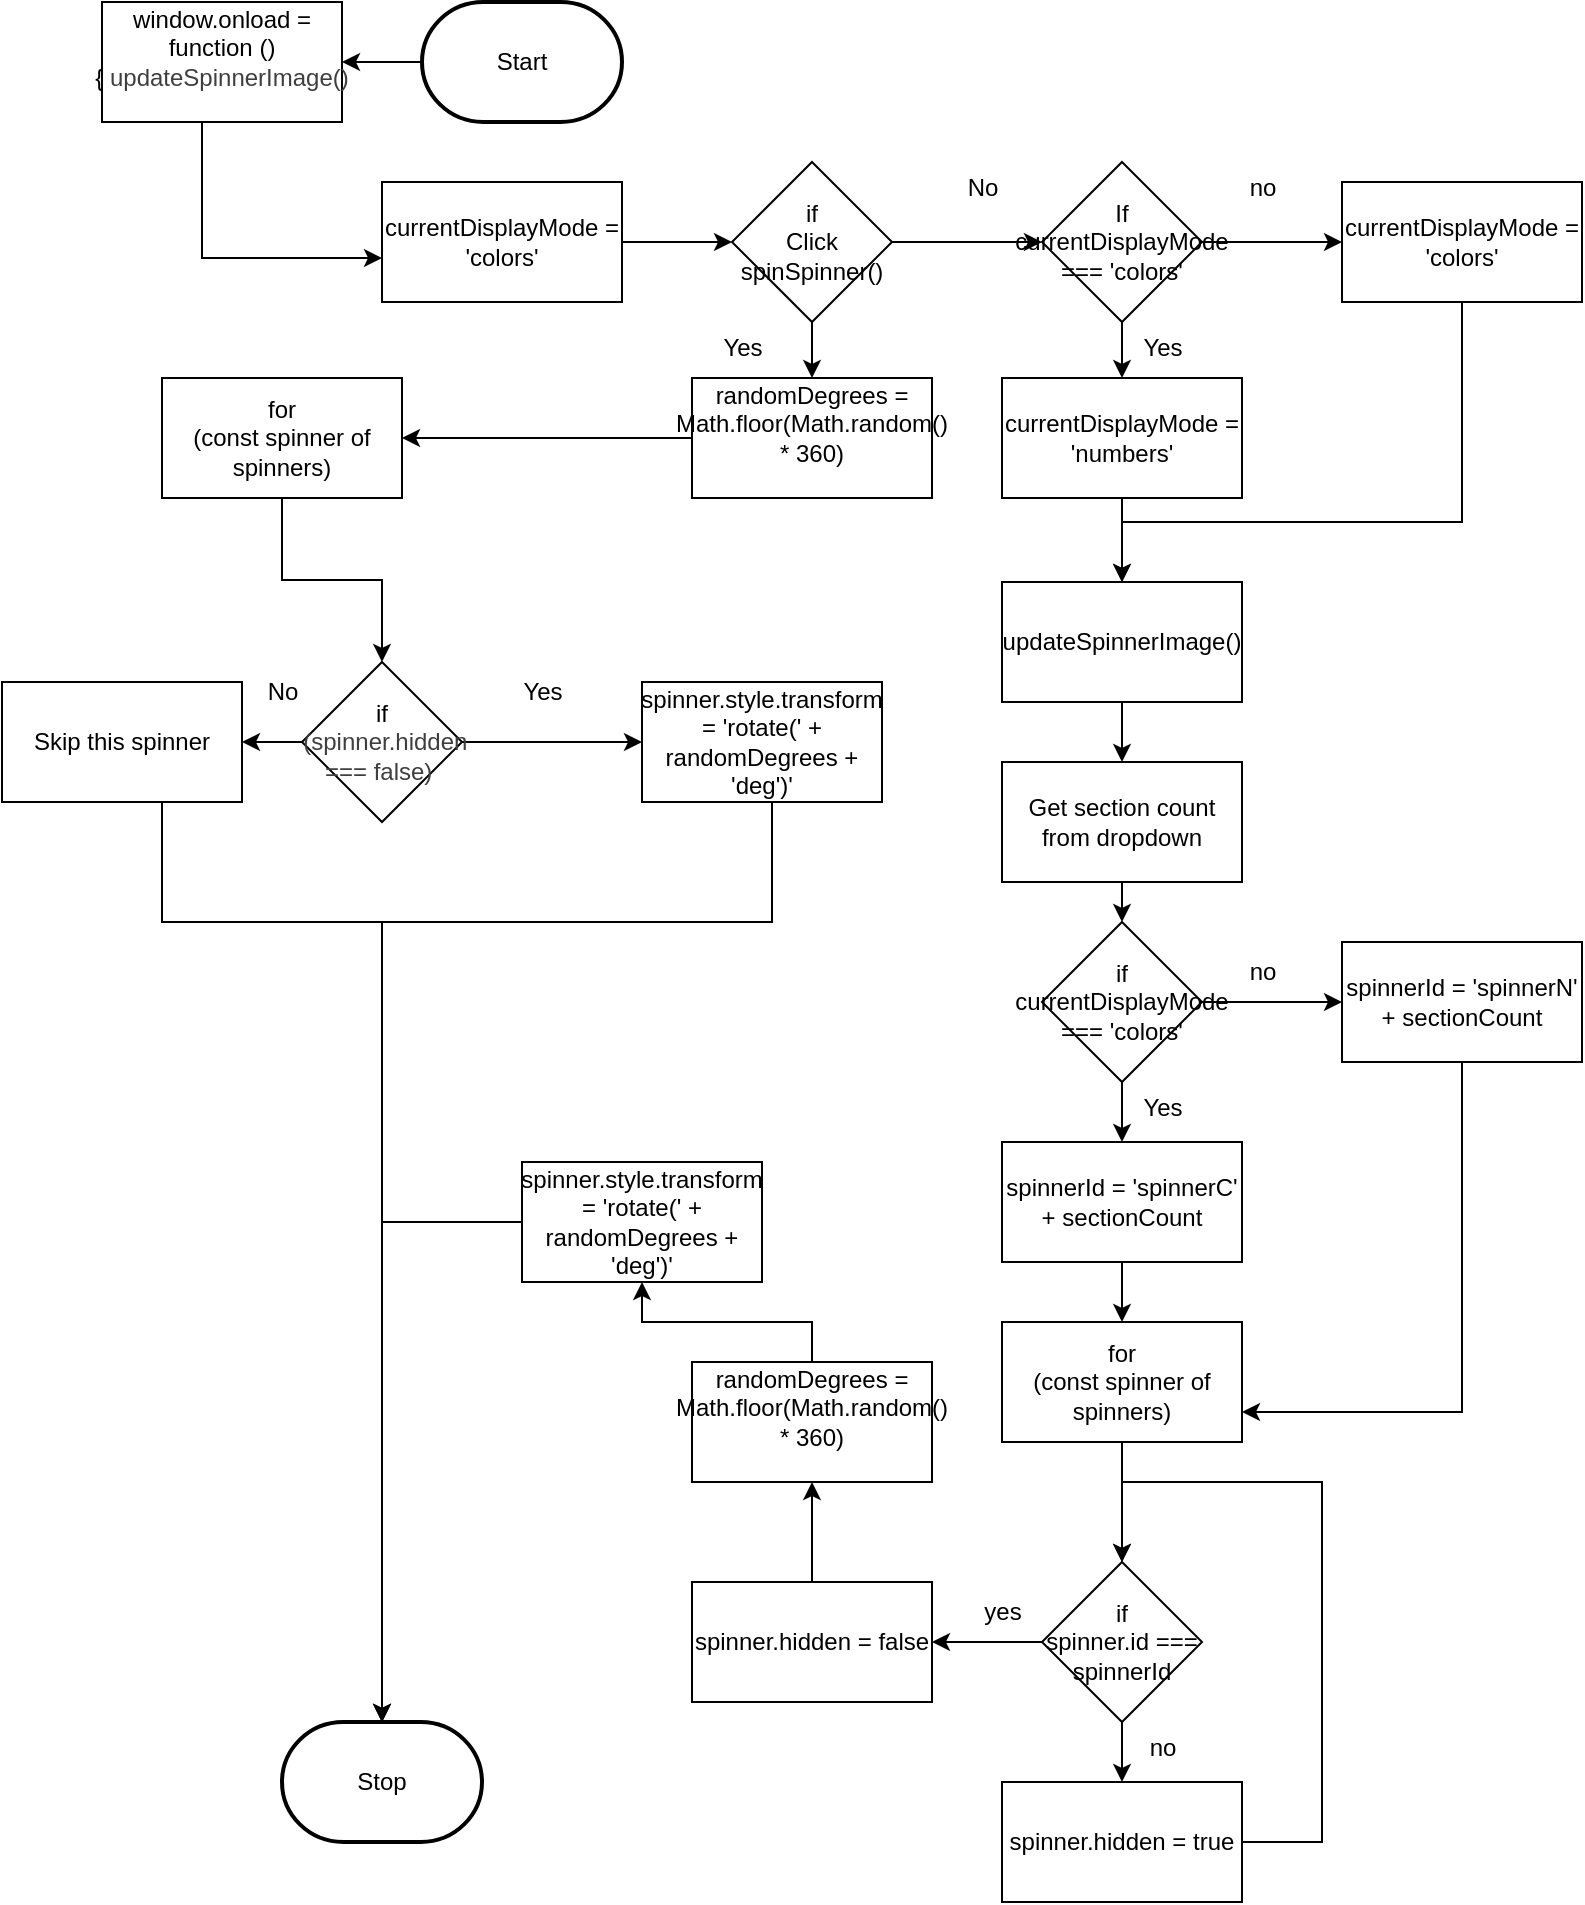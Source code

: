 <mxfile>
    <diagram id="HIP3nbAZw_EuaXWnEj3U" name="Page-1">
        <mxGraphModel dx="631" dy="648" grid="1" gridSize="10" guides="1" tooltips="1" connect="1" arrows="1" fold="1" page="1" pageScale="1" pageWidth="850" pageHeight="1100" math="0" shadow="0">
            <root>
                <mxCell id="0"/>
                <mxCell id="1" parent="0"/>
                <mxCell id="46" value="" style="edgeStyle=orthogonalEdgeStyle;html=1;" parent="1" source="2" target="45" edge="1">
                    <mxGeometry relative="1" as="geometry"/>
                </mxCell>
                <mxCell id="2" value="Start" style="strokeWidth=2;html=1;shape=mxgraph.flowchart.terminator;whiteSpace=wrap;" parent="1" vertex="1">
                    <mxGeometry x="230" y="50" width="100" height="60" as="geometry"/>
                </mxCell>
                <mxCell id="3" value="Stop" style="strokeWidth=2;html=1;shape=mxgraph.flowchart.terminator;whiteSpace=wrap;" parent="1" vertex="1">
                    <mxGeometry x="160" y="910" width="100" height="60" as="geometry"/>
                </mxCell>
                <mxCell id="9" value="" style="edgeStyle=orthogonalEdgeStyle;html=1;" parent="1" source="4" target="8" edge="1">
                    <mxGeometry relative="1" as="geometry"/>
                </mxCell>
                <mxCell id="4" value="&lt;div&gt;&lt;font color=&quot;#000000&quot;&gt;&lt;span style=&quot;font-size: 12px;&quot;&gt;currentDisplayMode = &#39;colors&#39;&lt;/span&gt;&lt;/font&gt;&lt;/div&gt;" style="whiteSpace=wrap;html=1;" parent="1" vertex="1">
                    <mxGeometry x="210" y="140" width="120" height="60" as="geometry"/>
                </mxCell>
                <mxCell id="11" value="" style="edgeStyle=orthogonalEdgeStyle;html=1;" parent="1" source="8" target="10" edge="1">
                    <mxGeometry relative="1" as="geometry"/>
                </mxCell>
                <mxCell id="13" value="" style="edgeStyle=orthogonalEdgeStyle;html=1;" parent="1" source="8" target="12" edge="1">
                    <mxGeometry relative="1" as="geometry"/>
                </mxCell>
                <mxCell id="8" value="if&lt;div&gt;Click spinSpinner()&lt;/div&gt;" style="rhombus;whiteSpace=wrap;html=1;" parent="1" vertex="1">
                    <mxGeometry x="385" y="130" width="80" height="80" as="geometry"/>
                </mxCell>
                <mxCell id="27" value="" style="edgeStyle=orthogonalEdgeStyle;html=1;" parent="1" source="10" target="26" edge="1">
                    <mxGeometry relative="1" as="geometry"/>
                </mxCell>
                <mxCell id="29" value="" style="edgeStyle=orthogonalEdgeStyle;html=1;" parent="1" source="10" target="28" edge="1">
                    <mxGeometry relative="1" as="geometry"/>
                </mxCell>
                <mxCell id="10" value="If&lt;div&gt;&lt;span style=&quot;font-size: 12px;&quot;&gt;currentDisplayMode === &#39;colors&#39;&lt;/span&gt;&lt;/div&gt;" style="rhombus;whiteSpace=wrap;html=1;" parent="1" vertex="1">
                    <mxGeometry x="540" y="130" width="80" height="80" as="geometry"/>
                </mxCell>
                <mxCell id="17" value="" style="edgeStyle=orthogonalEdgeStyle;html=1;" parent="1" source="12" target="16" edge="1">
                    <mxGeometry relative="1" as="geometry"/>
                </mxCell>
                <mxCell id="12" value="&lt;div&gt;&lt;font color=&quot;#000000&quot;&gt;&lt;span style=&quot;font-size: 12px;&quot;&gt;randomDegrees = Math.floor(Math.random() * 360)&lt;/span&gt;&lt;/font&gt;&lt;/div&gt;&lt;div&gt;&lt;br&gt;&lt;/div&gt;" style="whiteSpace=wrap;html=1;" parent="1" vertex="1">
                    <mxGeometry x="365" y="238" width="120" height="60" as="geometry"/>
                </mxCell>
                <mxCell id="14" value="Yes" style="text;html=1;align=center;verticalAlign=middle;resizable=0;points=[];autosize=1;strokeColor=none;fillColor=none;" parent="1" vertex="1">
                    <mxGeometry x="370" y="208" width="40" height="30" as="geometry"/>
                </mxCell>
                <mxCell id="15" value="No" style="text;html=1;align=center;verticalAlign=middle;resizable=0;points=[];autosize=1;strokeColor=none;fillColor=none;" parent="1" vertex="1">
                    <mxGeometry x="490" y="128" width="40" height="30" as="geometry"/>
                </mxCell>
                <mxCell id="21" value="" style="edgeStyle=orthogonalEdgeStyle;html=1;rounded=0;curved=0;" parent="1" source="16" target="19" edge="1">
                    <mxGeometry relative="1" as="geometry"/>
                </mxCell>
                <mxCell id="16" value="&lt;div&gt;&lt;font color=&quot;#000000&quot;&gt;&lt;span style=&quot;font-size: 12px;&quot;&gt;for&lt;/span&gt;&lt;/font&gt;&lt;/div&gt;&lt;div&gt;&lt;font color=&quot;#000000&quot;&gt;&lt;span style=&quot;font-size: 12px;&quot;&gt;(const spinner of spinners)&lt;/span&gt;&lt;/font&gt;&lt;/div&gt;" style="whiteSpace=wrap;html=1;" parent="1" vertex="1">
                    <mxGeometry x="100" y="238" width="120" height="60" as="geometry"/>
                </mxCell>
                <mxCell id="22" value="" style="edgeStyle=orthogonalEdgeStyle;html=1;" parent="1" source="19" target="20" edge="1">
                    <mxGeometry relative="1" as="geometry"/>
                </mxCell>
                <mxCell id="24" value="" style="edgeStyle=orthogonalEdgeStyle;html=1;" parent="1" source="19" target="23" edge="1">
                    <mxGeometry relative="1" as="geometry"/>
                </mxCell>
                <mxCell id="19" value="if&lt;div&gt;&lt;span style=&quot;color: rgb(63, 63, 63); background-color: transparent;&quot;&gt;&amp;nbsp;(spinner.hidden === false)&amp;nbsp;&lt;/span&gt;&lt;/div&gt;" style="rhombus;whiteSpace=wrap;html=1;" parent="1" vertex="1">
                    <mxGeometry x="170" y="380" width="80" height="80" as="geometry"/>
                </mxCell>
                <mxCell id="20" value="&lt;div&gt;&lt;font color=&quot;#000000&quot;&gt;&lt;span style=&quot;font-size: 12px;&quot;&gt;spinner.style.transform = &#39;rotate(&#39; + randomDegrees + &#39;deg&#39;)&#39;&lt;/span&gt;&lt;/font&gt;&lt;/div&gt;" style="whiteSpace=wrap;html=1;" parent="1" vertex="1">
                    <mxGeometry x="340" y="390" width="120" height="60" as="geometry"/>
                </mxCell>
                <mxCell id="61" style="edgeStyle=orthogonalEdgeStyle;html=1;rounded=0;curved=0;" parent="1" source="23" target="3" edge="1">
                    <mxGeometry relative="1" as="geometry">
                        <Array as="points">
                            <mxPoint x="100" y="510"/>
                            <mxPoint x="210" y="510"/>
                        </Array>
                    </mxGeometry>
                </mxCell>
                <mxCell id="23" value="Skip this spinner" style="whiteSpace=wrap;html=1;" parent="1" vertex="1">
                    <mxGeometry x="20" y="390" width="120" height="60" as="geometry"/>
                </mxCell>
                <mxCell id="25" value="No" style="text;html=1;align=center;verticalAlign=middle;resizable=0;points=[];autosize=1;strokeColor=none;fillColor=none;" parent="1" vertex="1">
                    <mxGeometry x="140" y="380" width="40" height="30" as="geometry"/>
                </mxCell>
                <mxCell id="32" value="" style="edgeStyle=orthogonalEdgeStyle;html=1;" parent="1" source="26" target="31" edge="1">
                    <mxGeometry relative="1" as="geometry"/>
                </mxCell>
                <mxCell id="26" value="&lt;div&gt;&lt;font color=&quot;#000000&quot;&gt;&lt;span style=&quot;font-size: 12px;&quot;&gt;currentDisplayMode = &#39;numbers&#39;&lt;/span&gt;&lt;/font&gt;&lt;/div&gt;" style="whiteSpace=wrap;html=1;" parent="1" vertex="1">
                    <mxGeometry x="520" y="238" width="120" height="60" as="geometry"/>
                </mxCell>
                <mxCell id="33" style="edgeStyle=orthogonalEdgeStyle;html=1;entryX=0.5;entryY=0;entryDx=0;entryDy=0;rounded=0;curved=0;" parent="1" source="28" target="31" edge="1">
                    <mxGeometry relative="1" as="geometry">
                        <Array as="points">
                            <mxPoint x="750" y="310"/>
                            <mxPoint x="580" y="310"/>
                        </Array>
                    </mxGeometry>
                </mxCell>
                <mxCell id="28" value="&lt;div&gt;&lt;font color=&quot;#000000&quot;&gt;&lt;span style=&quot;font-size: 12px;&quot;&gt;currentDisplayMode = &#39;colors&#39;&lt;/span&gt;&lt;/font&gt;&lt;/div&gt;" style="whiteSpace=wrap;html=1;" parent="1" vertex="1">
                    <mxGeometry x="690" y="140" width="120" height="60" as="geometry"/>
                </mxCell>
                <mxCell id="30" value="no" style="text;html=1;align=center;verticalAlign=middle;resizable=0;points=[];autosize=1;strokeColor=none;fillColor=none;" parent="1" vertex="1">
                    <mxGeometry x="630" y="128" width="40" height="30" as="geometry"/>
                </mxCell>
                <mxCell id="36" value="" style="edgeStyle=orthogonalEdgeStyle;html=1;" parent="1" source="31" target="35" edge="1">
                    <mxGeometry relative="1" as="geometry"/>
                </mxCell>
                <mxCell id="31" value="&lt;div&gt;&lt;font color=&quot;#000000&quot;&gt;&lt;span style=&quot;font-size: 12px;&quot;&gt;updateSpinnerImage()&lt;/span&gt;&lt;/font&gt;&lt;/div&gt;" style="whiteSpace=wrap;html=1;" parent="1" vertex="1">
                    <mxGeometry x="520" y="340" width="120" height="60" as="geometry"/>
                </mxCell>
                <mxCell id="34" value="Yes" style="text;html=1;align=center;verticalAlign=middle;resizable=0;points=[];autosize=1;strokeColor=none;fillColor=none;" parent="1" vertex="1">
                    <mxGeometry x="580" y="208" width="40" height="30" as="geometry"/>
                </mxCell>
                <mxCell id="38" value="" style="edgeStyle=orthogonalEdgeStyle;html=1;" parent="1" source="35" target="37" edge="1">
                    <mxGeometry relative="1" as="geometry"/>
                </mxCell>
                <mxCell id="35" value="Get section count from dropdown" style="whiteSpace=wrap;html=1;" parent="1" vertex="1">
                    <mxGeometry x="520" y="430" width="120" height="60" as="geometry"/>
                </mxCell>
                <mxCell id="40" value="" style="edgeStyle=orthogonalEdgeStyle;html=1;" parent="1" source="37" target="39" edge="1">
                    <mxGeometry relative="1" as="geometry"/>
                </mxCell>
                <mxCell id="42" value="" style="edgeStyle=orthogonalEdgeStyle;html=1;" parent="1" source="37" target="41" edge="1">
                    <mxGeometry relative="1" as="geometry"/>
                </mxCell>
                <mxCell id="37" value="if&lt;div&gt;&lt;span style=&quot;font-size: 12px;&quot;&gt;currentDisplayMode === &#39;colors&#39;&lt;/span&gt;&lt;/div&gt;" style="rhombus;whiteSpace=wrap;html=1;" parent="1" vertex="1">
                    <mxGeometry x="540" y="510" width="80" height="80" as="geometry"/>
                </mxCell>
                <mxCell id="68" value="" style="edgeStyle=orthogonalEdgeStyle;html=1;entryX=0.5;entryY=0;entryDx=0;entryDy=0;" parent="1" source="39" target="82" edge="1">
                    <mxGeometry relative="1" as="geometry">
                        <mxPoint x="580" y="700" as="targetPoint"/>
                    </mxGeometry>
                </mxCell>
                <mxCell id="39" value="&lt;font color=&quot;#000000&quot;&gt;&lt;span style=&quot;font-size: 12px;&quot;&gt;spinnerId = &#39;spinnerC&#39; + sectionCount&lt;/span&gt;&lt;/font&gt;" style="whiteSpace=wrap;html=1;" parent="1" vertex="1">
                    <mxGeometry x="520" y="620" width="120" height="60" as="geometry"/>
                </mxCell>
                <mxCell id="83" style="edgeStyle=orthogonalEdgeStyle;html=1;entryX=1;entryY=0.75;entryDx=0;entryDy=0;rounded=0;curved=0;" edge="1" parent="1" source="41" target="82">
                    <mxGeometry relative="1" as="geometry">
                        <Array as="points">
                            <mxPoint x="750" y="755"/>
                        </Array>
                    </mxGeometry>
                </mxCell>
                <mxCell id="41" value="&lt;div&gt;&lt;font color=&quot;#000000&quot;&gt;&lt;span style=&quot;font-size: 12px;&quot;&gt;spinnerId = &#39;spinnerN&#39; + sectionCount&lt;/span&gt;&lt;/font&gt;&lt;/div&gt;" style="whiteSpace=wrap;html=1;" parent="1" vertex="1">
                    <mxGeometry x="690" y="520" width="120" height="60" as="geometry"/>
                </mxCell>
                <mxCell id="43" value="no" style="text;html=1;align=center;verticalAlign=middle;resizable=0;points=[];autosize=1;strokeColor=none;fillColor=none;" parent="1" vertex="1">
                    <mxGeometry x="630" y="520" width="40" height="30" as="geometry"/>
                </mxCell>
                <mxCell id="44" value="Yes" style="text;html=1;align=center;verticalAlign=middle;resizable=0;points=[];autosize=1;strokeColor=none;fillColor=none;" parent="1" vertex="1">
                    <mxGeometry x="580" y="588" width="40" height="30" as="geometry"/>
                </mxCell>
                <mxCell id="47" value="" style="edgeStyle=orthogonalEdgeStyle;html=1;rounded=0;curved=0;" parent="1" source="45" target="4" edge="1">
                    <mxGeometry relative="1" as="geometry">
                        <Array as="points">
                            <mxPoint x="120" y="178"/>
                        </Array>
                    </mxGeometry>
                </mxCell>
                <mxCell id="45" value="&lt;div&gt;&lt;font color=&quot;#000000&quot;&gt;&lt;span style=&quot;font-size: 12px;&quot;&gt;window.onload = function () {&lt;/span&gt;&lt;/font&gt;&lt;span style=&quot;color: rgb(63, 63, 63); background-color: transparent;&quot;&gt;&amp;nbsp;updateSpinnerImage()&lt;/span&gt;&lt;/div&gt;&lt;div&gt;&lt;br&gt;&lt;/div&gt;" style="whiteSpace=wrap;html=1;" parent="1" vertex="1">
                    <mxGeometry x="70" y="50" width="120" height="60" as="geometry"/>
                </mxCell>
                <mxCell id="48" value="Yes" style="text;html=1;align=center;verticalAlign=middle;resizable=0;points=[];autosize=1;strokeColor=none;fillColor=none;" parent="1" vertex="1">
                    <mxGeometry x="270" y="380" width="40" height="30" as="geometry"/>
                </mxCell>
                <mxCell id="55" value="" style="edgeStyle=orthogonalEdgeStyle;html=1;" parent="1" source="50" target="54" edge="1">
                    <mxGeometry relative="1" as="geometry"/>
                </mxCell>
                <mxCell id="58" value="" style="edgeStyle=orthogonalEdgeStyle;html=1;" parent="1" source="50" target="57" edge="1">
                    <mxGeometry relative="1" as="geometry"/>
                </mxCell>
                <mxCell id="50" value="&lt;div&gt;&lt;font color=&quot;#000000&quot;&gt;&lt;span style=&quot;font-size: 12px;&quot;&gt;if&lt;/span&gt;&lt;/font&gt;&lt;/div&gt;&lt;font color=&quot;#000000&quot;&gt;&lt;span style=&quot;font-size: 12px;&quot;&gt;spinner.id === spinnerId&lt;/span&gt;&lt;/font&gt;" style="rhombus;whiteSpace=wrap;html=1;" parent="1" vertex="1">
                    <mxGeometry x="540" y="830" width="80" height="80" as="geometry"/>
                </mxCell>
                <mxCell id="88" style="edgeStyle=orthogonalEdgeStyle;html=1;entryX=0.5;entryY=1;entryDx=0;entryDy=0;" edge="1" parent="1" source="54" target="86">
                    <mxGeometry relative="1" as="geometry"/>
                </mxCell>
                <mxCell id="54" value="&lt;div&gt;&lt;font color=&quot;#000000&quot;&gt;&lt;span style=&quot;font-size: 12px;&quot;&gt;spinner.hidden = false&lt;/span&gt;&lt;/font&gt;&lt;/div&gt;" style="whiteSpace=wrap;html=1;" parent="1" vertex="1">
                    <mxGeometry x="365" y="840" width="120" height="60" as="geometry"/>
                </mxCell>
                <mxCell id="56" value="yes" style="text;html=1;align=center;verticalAlign=middle;resizable=0;points=[];autosize=1;strokeColor=none;fillColor=none;" parent="1" vertex="1">
                    <mxGeometry x="500" y="840" width="40" height="30" as="geometry"/>
                </mxCell>
                <mxCell id="85" style="edgeStyle=orthogonalEdgeStyle;html=1;entryX=0.5;entryY=0;entryDx=0;entryDy=0;rounded=0;curved=0;" edge="1" parent="1" source="57" target="50">
                    <mxGeometry relative="1" as="geometry">
                        <Array as="points">
                            <mxPoint x="680" y="970"/>
                            <mxPoint x="680" y="790"/>
                            <mxPoint x="580" y="790"/>
                        </Array>
                    </mxGeometry>
                </mxCell>
                <mxCell id="57" value="&lt;font color=&quot;#000000&quot;&gt;&lt;span style=&quot;font-size: 12px;&quot;&gt;spinner.hidden = true&lt;/span&gt;&lt;/font&gt;" style="whiteSpace=wrap;html=1;" parent="1" vertex="1">
                    <mxGeometry x="520" y="940" width="120" height="60" as="geometry"/>
                </mxCell>
                <mxCell id="59" value="no" style="text;html=1;align=center;verticalAlign=middle;resizable=0;points=[];autosize=1;strokeColor=none;fillColor=none;" parent="1" vertex="1">
                    <mxGeometry x="580" y="908" width="40" height="30" as="geometry"/>
                </mxCell>
                <mxCell id="60" style="edgeStyle=orthogonalEdgeStyle;html=1;entryX=0.5;entryY=0;entryDx=0;entryDy=0;entryPerimeter=0;rounded=0;curved=0;" parent="1" source="20" target="3" edge="1">
                    <mxGeometry relative="1" as="geometry">
                        <Array as="points">
                            <mxPoint x="405" y="510"/>
                            <mxPoint x="210" y="510"/>
                        </Array>
                    </mxGeometry>
                </mxCell>
                <mxCell id="70" value="" style="edgeStyle=orthogonalEdgeStyle;html=1;exitX=0.5;exitY=1;exitDx=0;exitDy=0;" parent="1" source="82" target="50" edge="1">
                    <mxGeometry relative="1" as="geometry">
                        <mxPoint x="580" y="780" as="sourcePoint"/>
                    </mxGeometry>
                </mxCell>
                <mxCell id="78" value="&lt;div&gt;&lt;font color=&quot;#000000&quot;&gt;&lt;span style=&quot;font-size: 12px;&quot;&gt;spinner.style.transform = &#39;rotate(&#39; + randomDegrees + &#39;deg&#39;)&#39;&lt;/span&gt;&lt;/font&gt;&lt;/div&gt;" style="whiteSpace=wrap;html=1;" vertex="1" parent="1">
                    <mxGeometry x="280" y="630" width="120" height="60" as="geometry"/>
                </mxCell>
                <mxCell id="81" style="edgeStyle=orthogonalEdgeStyle;html=1;entryX=0.5;entryY=0;entryDx=0;entryDy=0;entryPerimeter=0;rounded=0;curved=0;" edge="1" parent="1" source="78" target="3">
                    <mxGeometry relative="1" as="geometry">
                        <Array as="points">
                            <mxPoint x="210" y="660"/>
                        </Array>
                    </mxGeometry>
                </mxCell>
                <mxCell id="82" value="&lt;div&gt;&lt;font color=&quot;#000000&quot;&gt;&lt;span style=&quot;font-size: 12px;&quot;&gt;for&lt;/span&gt;&lt;/font&gt;&lt;/div&gt;&lt;div&gt;&lt;font color=&quot;#000000&quot;&gt;&lt;span style=&quot;font-size: 12px;&quot;&gt;(const spinner of spinners)&lt;/span&gt;&lt;/font&gt;&lt;/div&gt;" style="whiteSpace=wrap;html=1;" vertex="1" parent="1">
                    <mxGeometry x="520" y="710" width="120" height="60" as="geometry"/>
                </mxCell>
                <mxCell id="87" style="edgeStyle=orthogonalEdgeStyle;html=1;entryX=0.5;entryY=1;entryDx=0;entryDy=0;rounded=0;curved=0;" edge="1" parent="1" source="86" target="78">
                    <mxGeometry relative="1" as="geometry"/>
                </mxCell>
                <mxCell id="86" value="&lt;div&gt;&lt;font color=&quot;#000000&quot;&gt;&lt;span style=&quot;font-size: 12px;&quot;&gt;randomDegrees = Math.floor(Math.random() * 360)&lt;/span&gt;&lt;/font&gt;&lt;/div&gt;&lt;div&gt;&lt;br&gt;&lt;/div&gt;" style="whiteSpace=wrap;html=1;" vertex="1" parent="1">
                    <mxGeometry x="365" y="730" width="120" height="60" as="geometry"/>
                </mxCell>
            </root>
        </mxGraphModel>
    </diagram>
</mxfile>